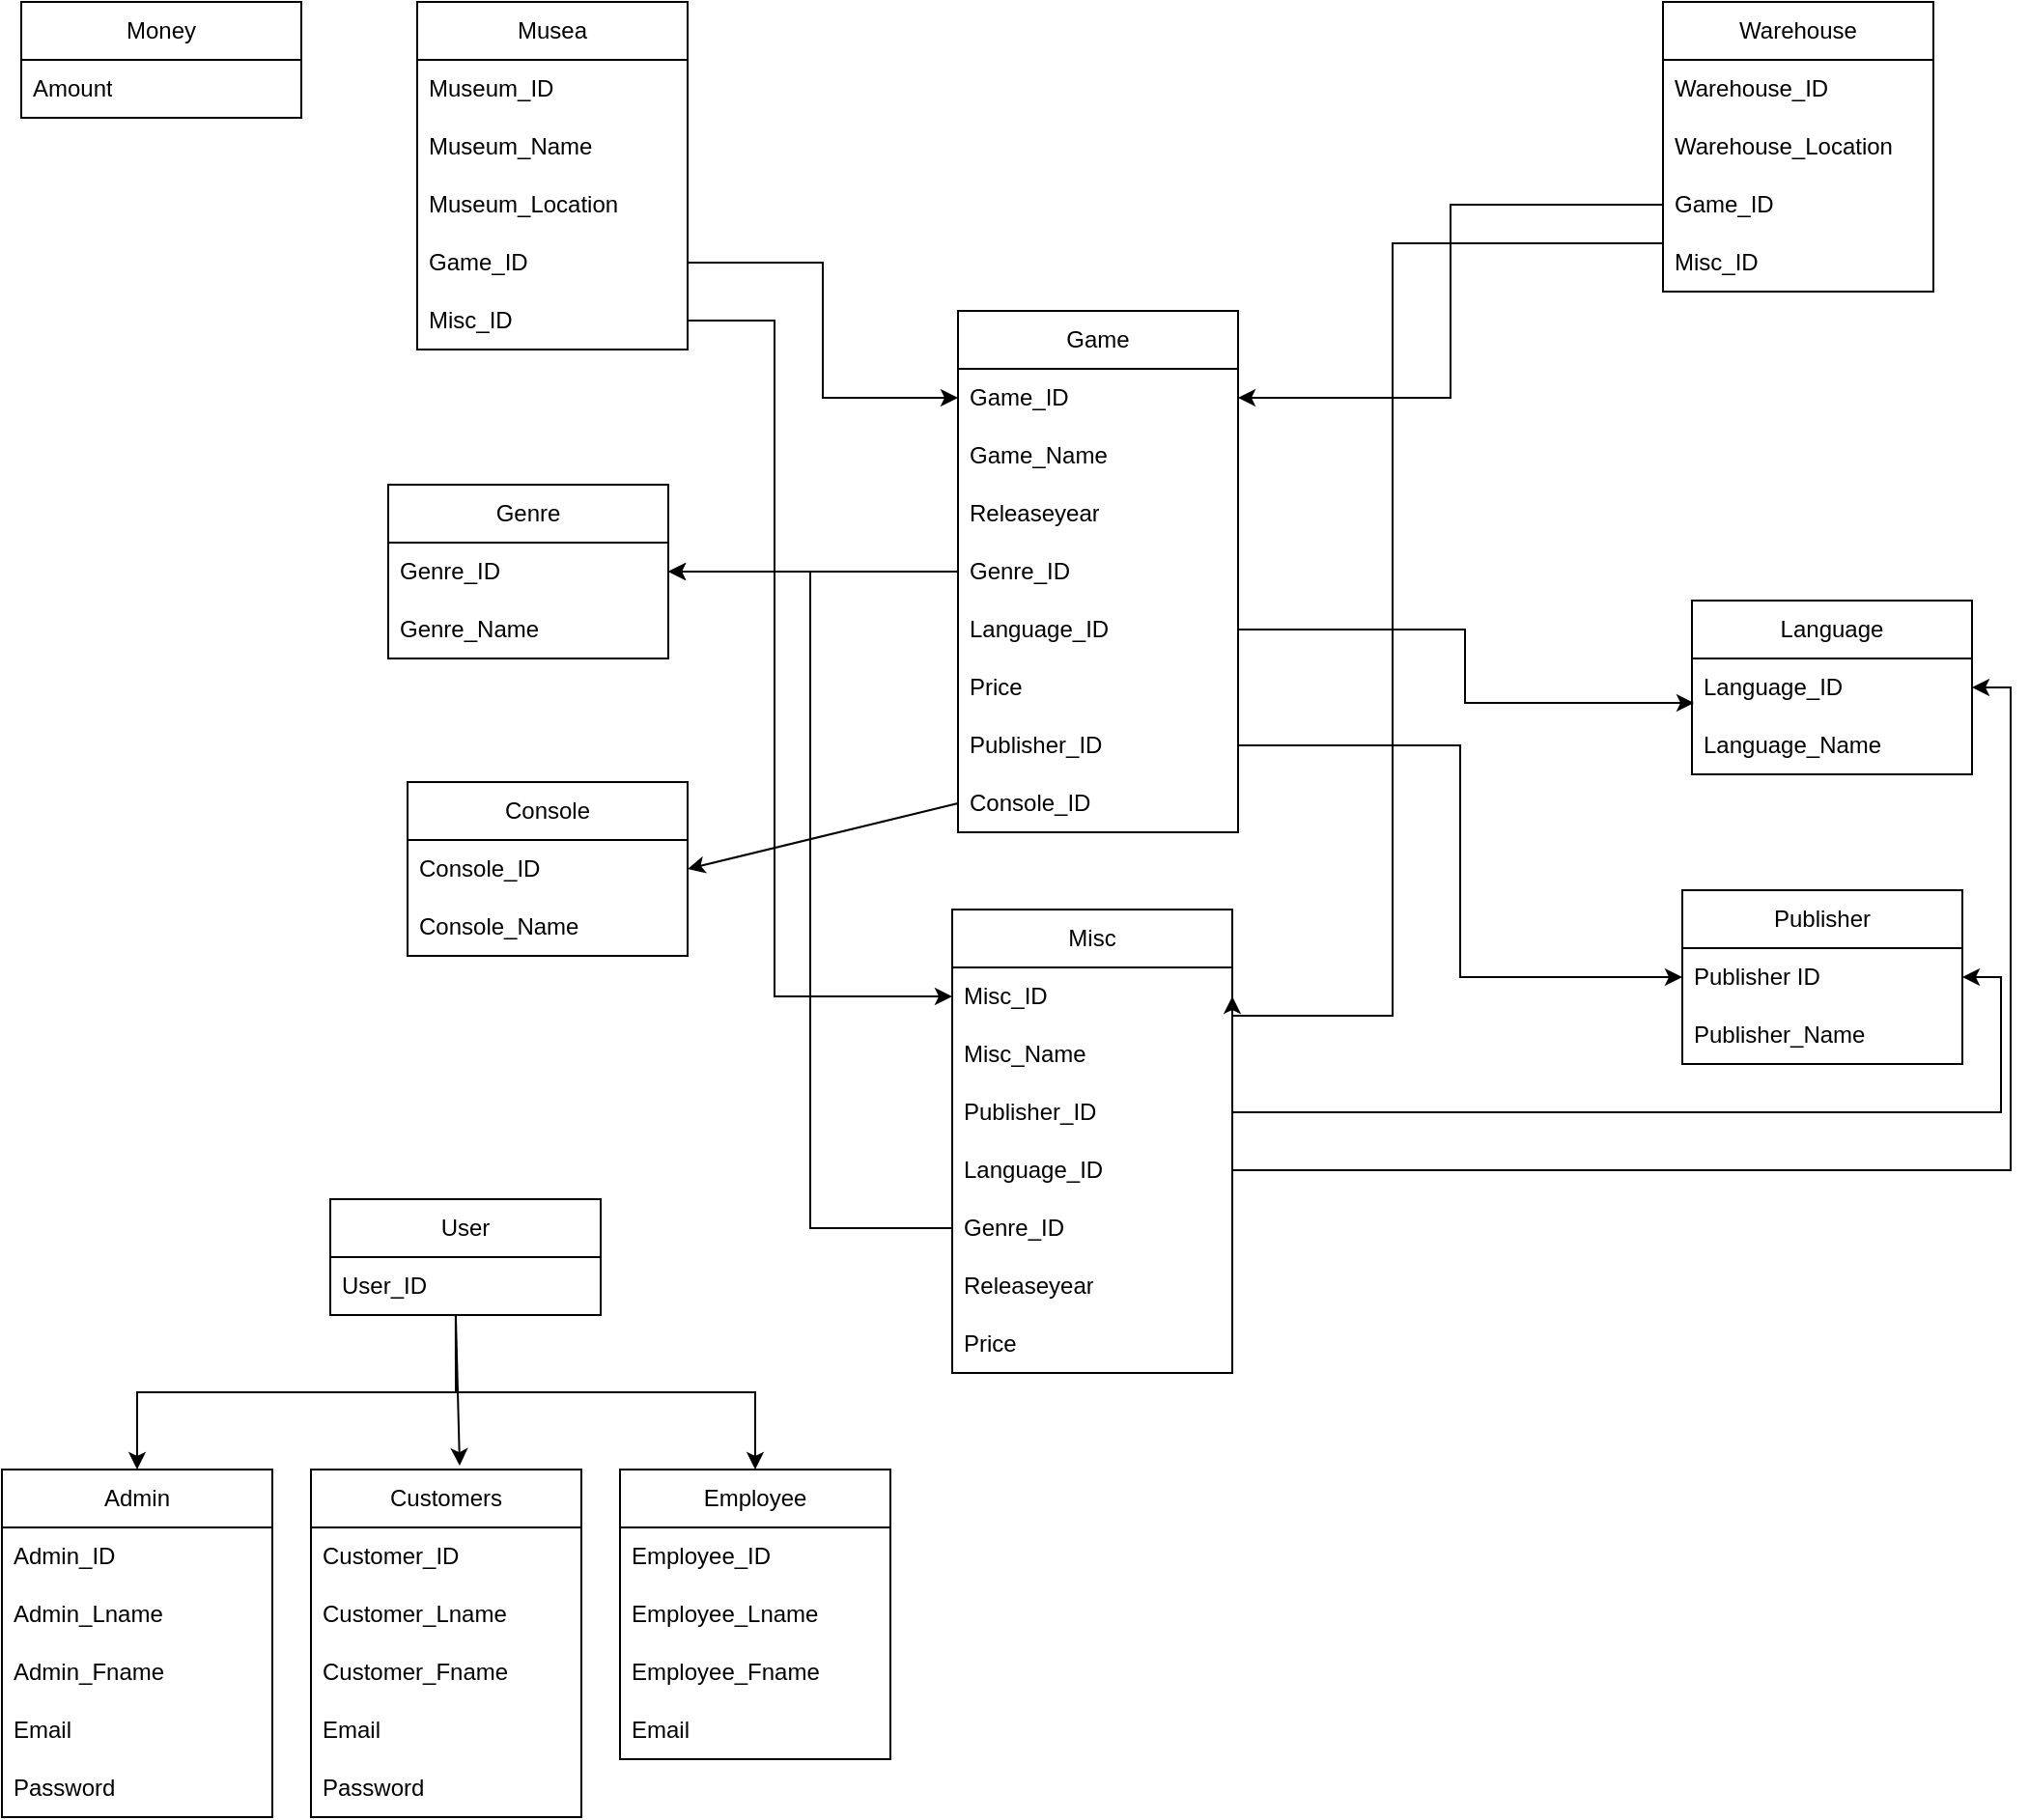 <mxfile version="22.0.8" type="github">
  <diagram name="Page-1" id="afvFoSXOc5oGn46A-7mp">
    <mxGraphModel dx="2074" dy="1187" grid="1" gridSize="10" guides="1" tooltips="1" connect="1" arrows="1" fold="1" page="1" pageScale="1" pageWidth="1169" pageHeight="827" math="0" shadow="0">
      <root>
        <mxCell id="0" />
        <mxCell id="1" parent="0" />
        <object label="Game" game="" id="DnX_l1MVpYyu00ztexHF-7">
          <mxCell style="swimlane;fontStyle=0;childLayout=stackLayout;horizontal=1;startSize=30;horizontalStack=0;resizeParent=1;resizeParentMax=0;resizeLast=0;collapsible=1;marginBottom=0;whiteSpace=wrap;html=1;" parent="1" vertex="1">
            <mxGeometry x="515" y="180" width="145" height="270" as="geometry" />
          </mxCell>
        </object>
        <mxCell id="DnX_l1MVpYyu00ztexHF-8" value="Game_ID" style="text;strokeColor=none;fillColor=none;align=left;verticalAlign=middle;spacingLeft=4;spacingRight=4;overflow=hidden;points=[[0,0.5],[1,0.5]];portConstraint=eastwest;rotatable=0;whiteSpace=wrap;html=1;" parent="DnX_l1MVpYyu00ztexHF-7" vertex="1">
          <mxGeometry y="30" width="145" height="30" as="geometry" />
        </mxCell>
        <mxCell id="DnX_l1MVpYyu00ztexHF-9" value="Game_Name" style="text;strokeColor=none;fillColor=none;align=left;verticalAlign=middle;spacingLeft=4;spacingRight=4;overflow=hidden;points=[[0,0.5],[1,0.5]];portConstraint=eastwest;rotatable=0;whiteSpace=wrap;html=1;" parent="DnX_l1MVpYyu00ztexHF-7" vertex="1">
          <mxGeometry y="60" width="145" height="30" as="geometry" />
        </mxCell>
        <mxCell id="DnX_l1MVpYyu00ztexHF-16" value="Releaseyear" style="text;strokeColor=none;fillColor=none;align=left;verticalAlign=middle;spacingLeft=4;spacingRight=4;overflow=hidden;points=[[0,0.5],[1,0.5]];portConstraint=eastwest;rotatable=0;whiteSpace=wrap;html=1;" parent="DnX_l1MVpYyu00ztexHF-7" vertex="1">
          <mxGeometry y="90" width="145" height="30" as="geometry" />
        </mxCell>
        <mxCell id="DnX_l1MVpYyu00ztexHF-17" value="Genre_ID" style="text;strokeColor=none;fillColor=none;align=left;verticalAlign=middle;spacingLeft=4;spacingRight=4;overflow=hidden;points=[[0,0.5],[1,0.5]];portConstraint=eastwest;rotatable=0;whiteSpace=wrap;html=1;" parent="DnX_l1MVpYyu00ztexHF-7" vertex="1">
          <mxGeometry y="120" width="145" height="30" as="geometry" />
        </mxCell>
        <mxCell id="DnX_l1MVpYyu00ztexHF-29" value="Language_ID" style="text;strokeColor=none;fillColor=none;align=left;verticalAlign=middle;spacingLeft=4;spacingRight=4;overflow=hidden;points=[[0,0.5],[1,0.5]];portConstraint=eastwest;rotatable=0;whiteSpace=wrap;html=1;" parent="DnX_l1MVpYyu00ztexHF-7" vertex="1">
          <mxGeometry y="150" width="145" height="30" as="geometry" />
        </mxCell>
        <mxCell id="DnX_l1MVpYyu00ztexHF-18" value="Price" style="text;strokeColor=none;fillColor=none;align=left;verticalAlign=middle;spacingLeft=4;spacingRight=4;overflow=hidden;points=[[0,0.5],[1,0.5]];portConstraint=eastwest;rotatable=0;whiteSpace=wrap;html=1;" parent="DnX_l1MVpYyu00ztexHF-7" vertex="1">
          <mxGeometry y="180" width="145" height="30" as="geometry" />
        </mxCell>
        <mxCell id="DnX_l1MVpYyu00ztexHF-10" value="Publisher_ID" style="text;strokeColor=none;fillColor=none;align=left;verticalAlign=middle;spacingLeft=4;spacingRight=4;overflow=hidden;points=[[0,0.5],[1,0.5]];portConstraint=eastwest;rotatable=0;whiteSpace=wrap;html=1;" parent="DnX_l1MVpYyu00ztexHF-7" vertex="1">
          <mxGeometry y="210" width="145" height="30" as="geometry" />
        </mxCell>
        <mxCell id="DnX_l1MVpYyu00ztexHF-113" value="Console_ID" style="text;strokeColor=none;fillColor=none;align=left;verticalAlign=middle;spacingLeft=4;spacingRight=4;overflow=hidden;points=[[0,0.5],[1,0.5]];portConstraint=eastwest;rotatable=0;whiteSpace=wrap;html=1;" parent="DnX_l1MVpYyu00ztexHF-7" vertex="1">
          <mxGeometry y="240" width="145" height="30" as="geometry" />
        </mxCell>
        <object label="Language" game="" id="DnX_l1MVpYyu00ztexHF-20">
          <mxCell style="swimlane;fontStyle=0;childLayout=stackLayout;horizontal=1;startSize=30;horizontalStack=0;resizeParent=1;resizeParentMax=0;resizeLast=0;collapsible=1;marginBottom=0;whiteSpace=wrap;html=1;" parent="1" vertex="1">
            <mxGeometry x="895" y="330" width="145" height="90" as="geometry" />
          </mxCell>
        </object>
        <mxCell id="DnX_l1MVpYyu00ztexHF-21" value="Language_ID" style="text;strokeColor=none;fillColor=none;align=left;verticalAlign=middle;spacingLeft=4;spacingRight=4;overflow=hidden;points=[[0,0.5],[1,0.5]];portConstraint=eastwest;rotatable=0;whiteSpace=wrap;html=1;" parent="DnX_l1MVpYyu00ztexHF-20" vertex="1">
          <mxGeometry y="30" width="145" height="30" as="geometry" />
        </mxCell>
        <mxCell id="DnX_l1MVpYyu00ztexHF-26" value="Language_Name" style="text;strokeColor=none;fillColor=none;align=left;verticalAlign=middle;spacingLeft=4;spacingRight=4;overflow=hidden;points=[[0,0.5],[1,0.5]];portConstraint=eastwest;rotatable=0;whiteSpace=wrap;html=1;" parent="DnX_l1MVpYyu00ztexHF-20" vertex="1">
          <mxGeometry y="60" width="145" height="30" as="geometry" />
        </mxCell>
        <mxCell id="GojW6wofHqm6bJC7t0OM-2" style="edgeStyle=orthogonalEdgeStyle;rounded=0;orthogonalLoop=1;jettySize=auto;html=1;exitX=0.75;exitY=0;exitDx=0;exitDy=0;" edge="1" parent="1" source="DnX_l1MVpYyu00ztexHF-30">
          <mxGeometry relative="1" as="geometry">
            <mxPoint x="999" y="490" as="targetPoint" />
          </mxGeometry>
        </mxCell>
        <object label="Publisher" game="" id="DnX_l1MVpYyu00ztexHF-30">
          <mxCell style="swimlane;fontStyle=0;childLayout=stackLayout;horizontal=1;startSize=30;horizontalStack=0;resizeParent=1;resizeParentMax=0;resizeLast=0;collapsible=1;marginBottom=0;whiteSpace=wrap;html=1;" parent="1" vertex="1">
            <mxGeometry x="890" y="480" width="145" height="90" as="geometry" />
          </mxCell>
        </object>
        <mxCell id="DnX_l1MVpYyu00ztexHF-31" value="Publisher ID" style="text;strokeColor=none;fillColor=none;align=left;verticalAlign=middle;spacingLeft=4;spacingRight=4;overflow=hidden;points=[[0,0.5],[1,0.5]];portConstraint=eastwest;rotatable=0;whiteSpace=wrap;html=1;" parent="DnX_l1MVpYyu00ztexHF-30" vertex="1">
          <mxGeometry y="30" width="145" height="30" as="geometry" />
        </mxCell>
        <mxCell id="DnX_l1MVpYyu00ztexHF-32" value="Publisher_Name" style="text;strokeColor=none;fillColor=none;align=left;verticalAlign=middle;spacingLeft=4;spacingRight=4;overflow=hidden;points=[[0,0.5],[1,0.5]];portConstraint=eastwest;rotatable=0;whiteSpace=wrap;html=1;" parent="DnX_l1MVpYyu00ztexHF-30" vertex="1">
          <mxGeometry y="60" width="145" height="30" as="geometry" />
        </mxCell>
        <object label="Genre" game="" id="DnX_l1MVpYyu00ztexHF-39">
          <mxCell style="swimlane;fontStyle=0;childLayout=stackLayout;horizontal=1;startSize=30;horizontalStack=0;resizeParent=1;resizeParentMax=0;resizeLast=0;collapsible=1;marginBottom=0;whiteSpace=wrap;html=1;" parent="1" vertex="1">
            <mxGeometry x="220" y="270" width="145" height="90" as="geometry" />
          </mxCell>
        </object>
        <mxCell id="DnX_l1MVpYyu00ztexHF-40" value="Genre_ID" style="text;strokeColor=none;fillColor=none;align=left;verticalAlign=middle;spacingLeft=4;spacingRight=4;overflow=hidden;points=[[0,0.5],[1,0.5]];portConstraint=eastwest;rotatable=0;whiteSpace=wrap;html=1;" parent="DnX_l1MVpYyu00ztexHF-39" vertex="1">
          <mxGeometry y="30" width="145" height="30" as="geometry" />
        </mxCell>
        <mxCell id="DnX_l1MVpYyu00ztexHF-41" value="Genre_Name" style="text;strokeColor=none;fillColor=none;align=left;verticalAlign=middle;spacingLeft=4;spacingRight=4;overflow=hidden;points=[[0,0.5],[1,0.5]];portConstraint=eastwest;rotatable=0;whiteSpace=wrap;html=1;" parent="DnX_l1MVpYyu00ztexHF-39" vertex="1">
          <mxGeometry y="60" width="145" height="30" as="geometry" />
        </mxCell>
        <mxCell id="DnX_l1MVpYyu00ztexHF-52" value="" style="endArrow=classic;html=1;rounded=0;exitX=1;exitY=0.5;exitDx=0;exitDy=0;entryX=0.007;entryY=0.767;entryDx=0;entryDy=0;entryPerimeter=0;edgeStyle=orthogonalEdgeStyle;" parent="1" source="DnX_l1MVpYyu00ztexHF-29" target="DnX_l1MVpYyu00ztexHF-21" edge="1">
          <mxGeometry width="50" height="50" relative="1" as="geometry">
            <mxPoint x="650" y="480" as="sourcePoint" />
            <mxPoint x="782.97" y="256" as="targetPoint" />
          </mxGeometry>
        </mxCell>
        <mxCell id="DnX_l1MVpYyu00ztexHF-53" value="Musea" style="swimlane;fontStyle=0;childLayout=stackLayout;horizontal=1;startSize=30;horizontalStack=0;resizeParent=1;resizeParentMax=0;resizeLast=0;collapsible=1;marginBottom=0;whiteSpace=wrap;html=1;" parent="1" vertex="1">
          <mxGeometry x="235" y="20" width="140" height="180" as="geometry" />
        </mxCell>
        <mxCell id="DnX_l1MVpYyu00ztexHF-54" value="Museum_ID" style="text;strokeColor=none;fillColor=none;align=left;verticalAlign=middle;spacingLeft=4;spacingRight=4;overflow=hidden;points=[[0,0.5],[1,0.5]];portConstraint=eastwest;rotatable=0;whiteSpace=wrap;html=1;" parent="DnX_l1MVpYyu00ztexHF-53" vertex="1">
          <mxGeometry y="30" width="140" height="30" as="geometry" />
        </mxCell>
        <mxCell id="DnX_l1MVpYyu00ztexHF-55" value="Museum_Name" style="text;strokeColor=none;fillColor=none;align=left;verticalAlign=middle;spacingLeft=4;spacingRight=4;overflow=hidden;points=[[0,0.5],[1,0.5]];portConstraint=eastwest;rotatable=0;whiteSpace=wrap;html=1;" parent="DnX_l1MVpYyu00ztexHF-53" vertex="1">
          <mxGeometry y="60" width="140" height="30" as="geometry" />
        </mxCell>
        <mxCell id="DnX_l1MVpYyu00ztexHF-56" value="Museum_Location" style="text;strokeColor=none;fillColor=none;align=left;verticalAlign=middle;spacingLeft=4;spacingRight=4;overflow=hidden;points=[[0,0.5],[1,0.5]];portConstraint=eastwest;rotatable=0;whiteSpace=wrap;html=1;" parent="DnX_l1MVpYyu00ztexHF-53" vertex="1">
          <mxGeometry y="90" width="140" height="30" as="geometry" />
        </mxCell>
        <mxCell id="DnX_l1MVpYyu00ztexHF-61" value="Game_ID" style="text;strokeColor=none;fillColor=none;align=left;verticalAlign=middle;spacingLeft=4;spacingRight=4;overflow=hidden;points=[[0,0.5],[1,0.5]];portConstraint=eastwest;rotatable=0;whiteSpace=wrap;html=1;" parent="DnX_l1MVpYyu00ztexHF-53" vertex="1">
          <mxGeometry y="120" width="140" height="30" as="geometry" />
        </mxCell>
        <mxCell id="DnX_l1MVpYyu00ztexHF-62" value="Misc_ID" style="text;strokeColor=none;fillColor=none;align=left;verticalAlign=middle;spacingLeft=4;spacingRight=4;overflow=hidden;points=[[0,0.5],[1,0.5]];portConstraint=eastwest;rotatable=0;whiteSpace=wrap;html=1;" parent="DnX_l1MVpYyu00ztexHF-53" vertex="1">
          <mxGeometry y="150" width="140" height="30" as="geometry" />
        </mxCell>
        <mxCell id="DnX_l1MVpYyu00ztexHF-57" value="Warehouse" style="swimlane;fontStyle=0;childLayout=stackLayout;horizontal=1;startSize=30;horizontalStack=0;resizeParent=1;resizeParentMax=0;resizeLast=0;collapsible=1;marginBottom=0;whiteSpace=wrap;html=1;" parent="1" vertex="1">
          <mxGeometry x="880" y="20" width="140" height="150" as="geometry" />
        </mxCell>
        <mxCell id="DnX_l1MVpYyu00ztexHF-58" value="Warehouse_ID" style="text;strokeColor=none;fillColor=none;align=left;verticalAlign=middle;spacingLeft=4;spacingRight=4;overflow=hidden;points=[[0,0.5],[1,0.5]];portConstraint=eastwest;rotatable=0;whiteSpace=wrap;html=1;" parent="DnX_l1MVpYyu00ztexHF-57" vertex="1">
          <mxGeometry y="30" width="140" height="30" as="geometry" />
        </mxCell>
        <mxCell id="DnX_l1MVpYyu00ztexHF-59" value="Warehouse_Location" style="text;strokeColor=none;fillColor=none;align=left;verticalAlign=middle;spacingLeft=4;spacingRight=4;overflow=hidden;points=[[0,0.5],[1,0.5]];portConstraint=eastwest;rotatable=0;whiteSpace=wrap;html=1;" parent="DnX_l1MVpYyu00ztexHF-57" vertex="1">
          <mxGeometry y="60" width="140" height="30" as="geometry" />
        </mxCell>
        <mxCell id="DnX_l1MVpYyu00ztexHF-60" value="Game_ID" style="text;strokeColor=none;fillColor=none;align=left;verticalAlign=middle;spacingLeft=4;spacingRight=4;overflow=hidden;points=[[0,0.5],[1,0.5]];portConstraint=eastwest;rotatable=0;whiteSpace=wrap;html=1;" parent="DnX_l1MVpYyu00ztexHF-57" vertex="1">
          <mxGeometry y="90" width="140" height="30" as="geometry" />
        </mxCell>
        <mxCell id="DnX_l1MVpYyu00ztexHF-63" value="Misc_ID" style="text;strokeColor=none;fillColor=none;align=left;verticalAlign=middle;spacingLeft=4;spacingRight=4;overflow=hidden;points=[[0,0.5],[1,0.5]];portConstraint=eastwest;rotatable=0;whiteSpace=wrap;html=1;" parent="DnX_l1MVpYyu00ztexHF-57" vertex="1">
          <mxGeometry y="120" width="140" height="30" as="geometry" />
        </mxCell>
        <object label="Misc" game="" id="DnX_l1MVpYyu00ztexHF-64">
          <mxCell style="swimlane;fontStyle=0;childLayout=stackLayout;horizontal=1;startSize=30;horizontalStack=0;resizeParent=1;resizeParentMax=0;resizeLast=0;collapsible=1;marginBottom=0;whiteSpace=wrap;html=1;" parent="1" vertex="1">
            <mxGeometry x="512" y="490" width="145" height="240" as="geometry" />
          </mxCell>
        </object>
        <mxCell id="DnX_l1MVpYyu00ztexHF-65" value="Misc_ID" style="text;strokeColor=none;fillColor=none;align=left;verticalAlign=middle;spacingLeft=4;spacingRight=4;overflow=hidden;points=[[0,0.5],[1,0.5]];portConstraint=eastwest;rotatable=0;whiteSpace=wrap;html=1;" parent="DnX_l1MVpYyu00ztexHF-64" vertex="1">
          <mxGeometry y="30" width="145" height="30" as="geometry" />
        </mxCell>
        <mxCell id="DnX_l1MVpYyu00ztexHF-66" value="Misc_Name" style="text;strokeColor=none;fillColor=none;align=left;verticalAlign=middle;spacingLeft=4;spacingRight=4;overflow=hidden;points=[[0,0.5],[1,0.5]];portConstraint=eastwest;rotatable=0;whiteSpace=wrap;html=1;" parent="DnX_l1MVpYyu00ztexHF-64" vertex="1">
          <mxGeometry y="60" width="145" height="30" as="geometry" />
        </mxCell>
        <mxCell id="DnX_l1MVpYyu00ztexHF-67" value="Publisher_ID" style="text;strokeColor=none;fillColor=none;align=left;verticalAlign=middle;spacingLeft=4;spacingRight=4;overflow=hidden;points=[[0,0.5],[1,0.5]];portConstraint=eastwest;rotatable=0;whiteSpace=wrap;html=1;" parent="DnX_l1MVpYyu00ztexHF-64" vertex="1">
          <mxGeometry y="90" width="145" height="30" as="geometry" />
        </mxCell>
        <mxCell id="DnX_l1MVpYyu00ztexHF-71" value="Language_ID" style="text;strokeColor=none;fillColor=none;align=left;verticalAlign=middle;spacingLeft=4;spacingRight=4;overflow=hidden;points=[[0,0.5],[1,0.5]];portConstraint=eastwest;rotatable=0;whiteSpace=wrap;html=1;" parent="DnX_l1MVpYyu00ztexHF-64" vertex="1">
          <mxGeometry y="120" width="145" height="30" as="geometry" />
        </mxCell>
        <mxCell id="DnX_l1MVpYyu00ztexHF-69" value="Genre_ID" style="text;strokeColor=none;fillColor=none;align=left;verticalAlign=middle;spacingLeft=4;spacingRight=4;overflow=hidden;points=[[0,0.5],[1,0.5]];portConstraint=eastwest;rotatable=0;whiteSpace=wrap;html=1;" parent="DnX_l1MVpYyu00ztexHF-64" vertex="1">
          <mxGeometry y="150" width="145" height="30" as="geometry" />
        </mxCell>
        <mxCell id="DnX_l1MVpYyu00ztexHF-68" value="Releaseyear" style="text;strokeColor=none;fillColor=none;align=left;verticalAlign=middle;spacingLeft=4;spacingRight=4;overflow=hidden;points=[[0,0.5],[1,0.5]];portConstraint=eastwest;rotatable=0;whiteSpace=wrap;html=1;" parent="DnX_l1MVpYyu00ztexHF-64" vertex="1">
          <mxGeometry y="180" width="145" height="30" as="geometry" />
        </mxCell>
        <mxCell id="DnX_l1MVpYyu00ztexHF-70" value="Price" style="text;strokeColor=none;fillColor=none;align=left;verticalAlign=middle;spacingLeft=4;spacingRight=4;overflow=hidden;points=[[0,0.5],[1,0.5]];portConstraint=eastwest;rotatable=0;whiteSpace=wrap;html=1;" parent="DnX_l1MVpYyu00ztexHF-64" vertex="1">
          <mxGeometry y="210" width="145" height="30" as="geometry" />
        </mxCell>
        <mxCell id="DnX_l1MVpYyu00ztexHF-72" value="Customers" style="swimlane;fontStyle=0;childLayout=stackLayout;horizontal=1;startSize=30;horizontalStack=0;resizeParent=1;resizeParentMax=0;resizeLast=0;collapsible=1;marginBottom=0;whiteSpace=wrap;html=1;" parent="1" vertex="1">
          <mxGeometry x="180" y="780" width="140" height="180" as="geometry" />
        </mxCell>
        <mxCell id="DnX_l1MVpYyu00ztexHF-73" value="Customer_ID" style="text;strokeColor=none;fillColor=none;align=left;verticalAlign=middle;spacingLeft=4;spacingRight=4;overflow=hidden;points=[[0,0.5],[1,0.5]];portConstraint=eastwest;rotatable=0;whiteSpace=wrap;html=1;" parent="DnX_l1MVpYyu00ztexHF-72" vertex="1">
          <mxGeometry y="30" width="140" height="30" as="geometry" />
        </mxCell>
        <mxCell id="DnX_l1MVpYyu00ztexHF-74" value="Customer_Lname" style="text;strokeColor=none;fillColor=none;align=left;verticalAlign=middle;spacingLeft=4;spacingRight=4;overflow=hidden;points=[[0,0.5],[1,0.5]];portConstraint=eastwest;rotatable=0;whiteSpace=wrap;html=1;" parent="DnX_l1MVpYyu00ztexHF-72" vertex="1">
          <mxGeometry y="60" width="140" height="30" as="geometry" />
        </mxCell>
        <mxCell id="DnX_l1MVpYyu00ztexHF-77" value="Customer_Fname" style="text;strokeColor=none;fillColor=none;align=left;verticalAlign=middle;spacingLeft=4;spacingRight=4;overflow=hidden;points=[[0,0.5],[1,0.5]];portConstraint=eastwest;rotatable=0;whiteSpace=wrap;html=1;" parent="DnX_l1MVpYyu00ztexHF-72" vertex="1">
          <mxGeometry y="90" width="140" height="30" as="geometry" />
        </mxCell>
        <mxCell id="DnX_l1MVpYyu00ztexHF-78" value="Email" style="text;strokeColor=none;fillColor=none;align=left;verticalAlign=middle;spacingLeft=4;spacingRight=4;overflow=hidden;points=[[0,0.5],[1,0.5]];portConstraint=eastwest;rotatable=0;whiteSpace=wrap;html=1;" parent="DnX_l1MVpYyu00ztexHF-72" vertex="1">
          <mxGeometry y="120" width="140" height="30" as="geometry" />
        </mxCell>
        <mxCell id="DnX_l1MVpYyu00ztexHF-109" value="Password" style="text;strokeColor=none;fillColor=none;align=left;verticalAlign=middle;spacingLeft=4;spacingRight=4;overflow=hidden;points=[[0,0.5],[1,0.5]];portConstraint=eastwest;rotatable=0;whiteSpace=wrap;html=1;" parent="DnX_l1MVpYyu00ztexHF-72" vertex="1">
          <mxGeometry y="150" width="140" height="30" as="geometry" />
        </mxCell>
        <mxCell id="DnX_l1MVpYyu00ztexHF-79" value="Admin" style="swimlane;fontStyle=0;childLayout=stackLayout;horizontal=1;startSize=30;horizontalStack=0;resizeParent=1;resizeParentMax=0;resizeLast=0;collapsible=1;marginBottom=0;whiteSpace=wrap;html=1;" parent="1" vertex="1">
          <mxGeometry x="20" y="780" width="140" height="180" as="geometry" />
        </mxCell>
        <mxCell id="DnX_l1MVpYyu00ztexHF-80" value="Admin_ID" style="text;strokeColor=none;fillColor=none;align=left;verticalAlign=middle;spacingLeft=4;spacingRight=4;overflow=hidden;points=[[0,0.5],[1,0.5]];portConstraint=eastwest;rotatable=0;whiteSpace=wrap;html=1;" parent="DnX_l1MVpYyu00ztexHF-79" vertex="1">
          <mxGeometry y="30" width="140" height="30" as="geometry" />
        </mxCell>
        <mxCell id="DnX_l1MVpYyu00ztexHF-81" value="Admin_Lname" style="text;strokeColor=none;fillColor=none;align=left;verticalAlign=middle;spacingLeft=4;spacingRight=4;overflow=hidden;points=[[0,0.5],[1,0.5]];portConstraint=eastwest;rotatable=0;whiteSpace=wrap;html=1;" parent="DnX_l1MVpYyu00ztexHF-79" vertex="1">
          <mxGeometry y="60" width="140" height="30" as="geometry" />
        </mxCell>
        <mxCell id="DnX_l1MVpYyu00ztexHF-82" value="Admin_Fname" style="text;strokeColor=none;fillColor=none;align=left;verticalAlign=middle;spacingLeft=4;spacingRight=4;overflow=hidden;points=[[0,0.5],[1,0.5]];portConstraint=eastwest;rotatable=0;whiteSpace=wrap;html=1;" parent="DnX_l1MVpYyu00ztexHF-79" vertex="1">
          <mxGeometry y="90" width="140" height="30" as="geometry" />
        </mxCell>
        <mxCell id="DnX_l1MVpYyu00ztexHF-83" value="Email" style="text;strokeColor=none;fillColor=none;align=left;verticalAlign=middle;spacingLeft=4;spacingRight=4;overflow=hidden;points=[[0,0.5],[1,0.5]];portConstraint=eastwest;rotatable=0;whiteSpace=wrap;html=1;" parent="DnX_l1MVpYyu00ztexHF-79" vertex="1">
          <mxGeometry y="120" width="140" height="30" as="geometry" />
        </mxCell>
        <mxCell id="DnX_l1MVpYyu00ztexHF-108" value="Password" style="text;strokeColor=none;fillColor=none;align=left;verticalAlign=middle;spacingLeft=4;spacingRight=4;overflow=hidden;points=[[0,0.5],[1,0.5]];portConstraint=eastwest;rotatable=0;whiteSpace=wrap;html=1;" parent="DnX_l1MVpYyu00ztexHF-79" vertex="1">
          <mxGeometry y="150" width="140" height="30" as="geometry" />
        </mxCell>
        <mxCell id="DnX_l1MVpYyu00ztexHF-86" value="User" style="swimlane;fontStyle=0;childLayout=stackLayout;horizontal=1;startSize=30;horizontalStack=0;resizeParent=1;resizeParentMax=0;resizeLast=0;collapsible=1;marginBottom=0;whiteSpace=wrap;html=1;" parent="1" vertex="1">
          <mxGeometry x="190" y="640" width="140" height="60" as="geometry" />
        </mxCell>
        <mxCell id="DnX_l1MVpYyu00ztexHF-88" value="User_ID" style="text;strokeColor=none;fillColor=none;align=left;verticalAlign=middle;spacingLeft=4;spacingRight=4;overflow=hidden;points=[[0,0.5],[1,0.5]];portConstraint=eastwest;rotatable=0;whiteSpace=wrap;html=1;" parent="DnX_l1MVpYyu00ztexHF-86" vertex="1">
          <mxGeometry y="30" width="140" height="30" as="geometry" />
        </mxCell>
        <mxCell id="DnX_l1MVpYyu00ztexHF-98" value="Employee" style="swimlane;fontStyle=0;childLayout=stackLayout;horizontal=1;startSize=30;horizontalStack=0;resizeParent=1;resizeParentMax=0;resizeLast=0;collapsible=1;marginBottom=0;whiteSpace=wrap;html=1;" parent="1" vertex="1">
          <mxGeometry x="340" y="780" width="140" height="150" as="geometry" />
        </mxCell>
        <mxCell id="DnX_l1MVpYyu00ztexHF-99" value="Employee_ID" style="text;strokeColor=none;fillColor=none;align=left;verticalAlign=middle;spacingLeft=4;spacingRight=4;overflow=hidden;points=[[0,0.5],[1,0.5]];portConstraint=eastwest;rotatable=0;whiteSpace=wrap;html=1;" parent="DnX_l1MVpYyu00ztexHF-98" vertex="1">
          <mxGeometry y="30" width="140" height="30" as="geometry" />
        </mxCell>
        <mxCell id="DnX_l1MVpYyu00ztexHF-100" value="Employee_Lname" style="text;strokeColor=none;fillColor=none;align=left;verticalAlign=middle;spacingLeft=4;spacingRight=4;overflow=hidden;points=[[0,0.5],[1,0.5]];portConstraint=eastwest;rotatable=0;whiteSpace=wrap;html=1;" parent="DnX_l1MVpYyu00ztexHF-98" vertex="1">
          <mxGeometry y="60" width="140" height="30" as="geometry" />
        </mxCell>
        <mxCell id="DnX_l1MVpYyu00ztexHF-101" value="Employee_Fname" style="text;strokeColor=none;fillColor=none;align=left;verticalAlign=middle;spacingLeft=4;spacingRight=4;overflow=hidden;points=[[0,0.5],[1,0.5]];portConstraint=eastwest;rotatable=0;whiteSpace=wrap;html=1;" parent="DnX_l1MVpYyu00ztexHF-98" vertex="1">
          <mxGeometry y="90" width="140" height="30" as="geometry" />
        </mxCell>
        <mxCell id="DnX_l1MVpYyu00ztexHF-102" value="Email" style="text;strokeColor=none;fillColor=none;align=left;verticalAlign=middle;spacingLeft=4;spacingRight=4;overflow=hidden;points=[[0,0.5],[1,0.5]];portConstraint=eastwest;rotatable=0;whiteSpace=wrap;html=1;" parent="DnX_l1MVpYyu00ztexHF-98" vertex="1">
          <mxGeometry y="120" width="140" height="30" as="geometry" />
        </mxCell>
        <object label="Money" game="" id="DnX_l1MVpYyu00ztexHF-105">
          <mxCell style="swimlane;fontStyle=0;childLayout=stackLayout;horizontal=1;startSize=30;horizontalStack=0;resizeParent=1;resizeParentMax=0;resizeLast=0;collapsible=1;marginBottom=0;whiteSpace=wrap;html=1;" parent="1" vertex="1">
            <mxGeometry x="30" y="20" width="145" height="60" as="geometry" />
          </mxCell>
        </object>
        <mxCell id="DnX_l1MVpYyu00ztexHF-106" value="Amount" style="text;strokeColor=none;fillColor=none;align=left;verticalAlign=middle;spacingLeft=4;spacingRight=4;overflow=hidden;points=[[0,0.5],[1,0.5]];portConstraint=eastwest;rotatable=0;whiteSpace=wrap;html=1;" parent="DnX_l1MVpYyu00ztexHF-105" vertex="1">
          <mxGeometry y="30" width="145" height="30" as="geometry" />
        </mxCell>
        <object label="Console" game="" id="DnX_l1MVpYyu00ztexHF-110">
          <mxCell style="swimlane;fontStyle=0;childLayout=stackLayout;horizontal=1;startSize=30;horizontalStack=0;resizeParent=1;resizeParentMax=0;resizeLast=0;collapsible=1;marginBottom=0;whiteSpace=wrap;html=1;" parent="1" vertex="1">
            <mxGeometry x="230" y="424" width="145" height="90" as="geometry" />
          </mxCell>
        </object>
        <mxCell id="DnX_l1MVpYyu00ztexHF-111" value="Console_ID" style="text;strokeColor=none;fillColor=none;align=left;verticalAlign=middle;spacingLeft=4;spacingRight=4;overflow=hidden;points=[[0,0.5],[1,0.5]];portConstraint=eastwest;rotatable=0;whiteSpace=wrap;html=1;" parent="DnX_l1MVpYyu00ztexHF-110" vertex="1">
          <mxGeometry y="30" width="145" height="30" as="geometry" />
        </mxCell>
        <mxCell id="DnX_l1MVpYyu00ztexHF-112" value="Console_Name" style="text;strokeColor=none;fillColor=none;align=left;verticalAlign=middle;spacingLeft=4;spacingRight=4;overflow=hidden;points=[[0,0.5],[1,0.5]];portConstraint=eastwest;rotatable=0;whiteSpace=wrap;html=1;" parent="DnX_l1MVpYyu00ztexHF-110" vertex="1">
          <mxGeometry y="60" width="145" height="30" as="geometry" />
        </mxCell>
        <mxCell id="GojW6wofHqm6bJC7t0OM-3" style="rounded=0;orthogonalLoop=1;jettySize=auto;html=1;exitX=0;exitY=0.5;exitDx=0;exitDy=0;entryX=1;entryY=0.5;entryDx=0;entryDy=0;" edge="1" parent="1" source="DnX_l1MVpYyu00ztexHF-113" target="DnX_l1MVpYyu00ztexHF-111">
          <mxGeometry relative="1" as="geometry" />
        </mxCell>
        <mxCell id="GojW6wofHqm6bJC7t0OM-9" value="" style="edgeStyle=orthogonalEdgeStyle;orthogonalLoop=1;jettySize=auto;html=1;rounded=0;exitX=0.464;exitY=1.167;exitDx=0;exitDy=0;exitPerimeter=0;entryX=0.5;entryY=0;entryDx=0;entryDy=0;" edge="1" parent="1" target="DnX_l1MVpYyu00ztexHF-98">
          <mxGeometry width="100" relative="1" as="geometry">
            <mxPoint x="254.96" y="700" as="sourcePoint" />
            <mxPoint x="340" y="735" as="targetPoint" />
            <Array as="points">
              <mxPoint x="255" y="740" />
              <mxPoint x="410" y="740" />
            </Array>
          </mxGeometry>
        </mxCell>
        <mxCell id="GojW6wofHqm6bJC7t0OM-10" value="" style="edgeStyle=orthogonalEdgeStyle;orthogonalLoop=1;jettySize=auto;html=1;rounded=0;exitX=0.464;exitY=1.167;exitDx=0;exitDy=0;exitPerimeter=0;entryX=0.5;entryY=0;entryDx=0;entryDy=0;" edge="1" parent="1" target="DnX_l1MVpYyu00ztexHF-79">
          <mxGeometry width="100" relative="1" as="geometry">
            <mxPoint x="254.96" y="700" as="sourcePoint" />
            <mxPoint x="350" y="734.99" as="targetPoint" />
            <Array as="points">
              <mxPoint x="255" y="740" />
              <mxPoint x="90" y="740" />
            </Array>
          </mxGeometry>
        </mxCell>
        <mxCell id="GojW6wofHqm6bJC7t0OM-11" value="" style="edgeStyle=none;orthogonalLoop=1;jettySize=auto;html=1;rounded=0;exitX=0.464;exitY=1.167;exitDx=0;exitDy=0;exitPerimeter=0;entryX=0.55;entryY=-0.011;entryDx=0;entryDy=0;entryPerimeter=0;" edge="1" parent="1" target="DnX_l1MVpYyu00ztexHF-72">
          <mxGeometry width="100" relative="1" as="geometry">
            <mxPoint x="254.96" y="700" as="sourcePoint" />
            <mxPoint x="350" y="734.99" as="targetPoint" />
            <Array as="points" />
          </mxGeometry>
        </mxCell>
        <mxCell id="GojW6wofHqm6bJC7t0OM-13" style="edgeStyle=orthogonalEdgeStyle;rounded=0;orthogonalLoop=1;jettySize=auto;html=1;exitX=1;exitY=0.5;exitDx=0;exitDy=0;entryX=0;entryY=0.5;entryDx=0;entryDy=0;" edge="1" parent="1" source="DnX_l1MVpYyu00ztexHF-61" target="DnX_l1MVpYyu00ztexHF-8">
          <mxGeometry relative="1" as="geometry">
            <mxPoint x="490" y="150" as="targetPoint" />
          </mxGeometry>
        </mxCell>
        <mxCell id="GojW6wofHqm6bJC7t0OM-14" style="edgeStyle=orthogonalEdgeStyle;rounded=0;orthogonalLoop=1;jettySize=auto;html=1;exitX=1;exitY=0.5;exitDx=0;exitDy=0;entryX=0;entryY=0.5;entryDx=0;entryDy=0;" edge="1" parent="1" source="DnX_l1MVpYyu00ztexHF-62" target="DnX_l1MVpYyu00ztexHF-65">
          <mxGeometry relative="1" as="geometry">
            <Array as="points">
              <mxPoint x="420" y="185" />
              <mxPoint x="420" y="535" />
            </Array>
          </mxGeometry>
        </mxCell>
        <mxCell id="GojW6wofHqm6bJC7t0OM-15" style="edgeStyle=orthogonalEdgeStyle;rounded=0;orthogonalLoop=1;jettySize=auto;html=1;exitX=0;exitY=0.5;exitDx=0;exitDy=0;entryX=1;entryY=0.5;entryDx=0;entryDy=0;" edge="1" parent="1" source="DnX_l1MVpYyu00ztexHF-60" target="DnX_l1MVpYyu00ztexHF-8">
          <mxGeometry relative="1" as="geometry" />
        </mxCell>
        <mxCell id="GojW6wofHqm6bJC7t0OM-16" style="edgeStyle=orthogonalEdgeStyle;rounded=0;orthogonalLoop=1;jettySize=auto;html=1;exitX=0;exitY=0.5;exitDx=0;exitDy=0;entryX=1;entryY=0.5;entryDx=0;entryDy=0;" edge="1" parent="1" source="DnX_l1MVpYyu00ztexHF-63" target="DnX_l1MVpYyu00ztexHF-65">
          <mxGeometry relative="1" as="geometry">
            <Array as="points">
              <mxPoint x="740" y="145" />
              <mxPoint x="740" y="545" />
            </Array>
          </mxGeometry>
        </mxCell>
        <mxCell id="GojW6wofHqm6bJC7t0OM-17" style="edgeStyle=orthogonalEdgeStyle;rounded=0;orthogonalLoop=1;jettySize=auto;html=1;exitX=1;exitY=0.5;exitDx=0;exitDy=0;entryX=1;entryY=0.5;entryDx=0;entryDy=0;" edge="1" parent="1" source="DnX_l1MVpYyu00ztexHF-71" target="DnX_l1MVpYyu00ztexHF-21">
          <mxGeometry relative="1" as="geometry" />
        </mxCell>
        <mxCell id="GojW6wofHqm6bJC7t0OM-18" style="edgeStyle=orthogonalEdgeStyle;rounded=0;orthogonalLoop=1;jettySize=auto;html=1;exitX=1;exitY=0.5;exitDx=0;exitDy=0;entryX=1;entryY=0.5;entryDx=0;entryDy=0;" edge="1" parent="1" source="DnX_l1MVpYyu00ztexHF-67" target="DnX_l1MVpYyu00ztexHF-31">
          <mxGeometry relative="1" as="geometry" />
        </mxCell>
        <mxCell id="GojW6wofHqm6bJC7t0OM-19" style="edgeStyle=orthogonalEdgeStyle;rounded=0;orthogonalLoop=1;jettySize=auto;html=1;exitX=0;exitY=0.5;exitDx=0;exitDy=0;entryX=1;entryY=0.5;entryDx=0;entryDy=0;" edge="1" parent="1" source="DnX_l1MVpYyu00ztexHF-69" target="DnX_l1MVpYyu00ztexHF-40">
          <mxGeometry relative="1" as="geometry" />
        </mxCell>
        <mxCell id="GojW6wofHqm6bJC7t0OM-20" style="edgeStyle=orthogonalEdgeStyle;rounded=0;orthogonalLoop=1;jettySize=auto;html=1;exitX=0;exitY=0.5;exitDx=0;exitDy=0;entryX=1;entryY=0.5;entryDx=0;entryDy=0;" edge="1" parent="1" source="DnX_l1MVpYyu00ztexHF-17" target="DnX_l1MVpYyu00ztexHF-40">
          <mxGeometry relative="1" as="geometry" />
        </mxCell>
        <mxCell id="GojW6wofHqm6bJC7t0OM-21" style="edgeStyle=orthogonalEdgeStyle;rounded=0;orthogonalLoop=1;jettySize=auto;html=1;exitX=1;exitY=0.5;exitDx=0;exitDy=0;entryX=0;entryY=0.5;entryDx=0;entryDy=0;" edge="1" parent="1" source="DnX_l1MVpYyu00ztexHF-10" target="DnX_l1MVpYyu00ztexHF-31">
          <mxGeometry relative="1" as="geometry" />
        </mxCell>
      </root>
    </mxGraphModel>
  </diagram>
</mxfile>
